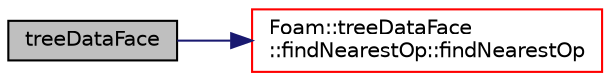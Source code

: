 digraph "treeDataFace"
{
  bgcolor="transparent";
  edge [fontname="Helvetica",fontsize="10",labelfontname="Helvetica",labelfontsize="10"];
  node [fontname="Helvetica",fontsize="10",shape=record];
  rankdir="LR";
  Node1 [label="treeDataFace",height=0.2,width=0.4,color="black", fillcolor="grey75", style="filled", fontcolor="black"];
  Node1 -> Node2 [color="midnightblue",fontsize="10",style="solid",fontname="Helvetica"];
  Node2 [label="Foam::treeDataFace\l::findNearestOp::findNearestOp",height=0.2,width=0.4,color="red",URL="$a00822.html#ab2af52d198a3352d56f28c5021258596"];
}
